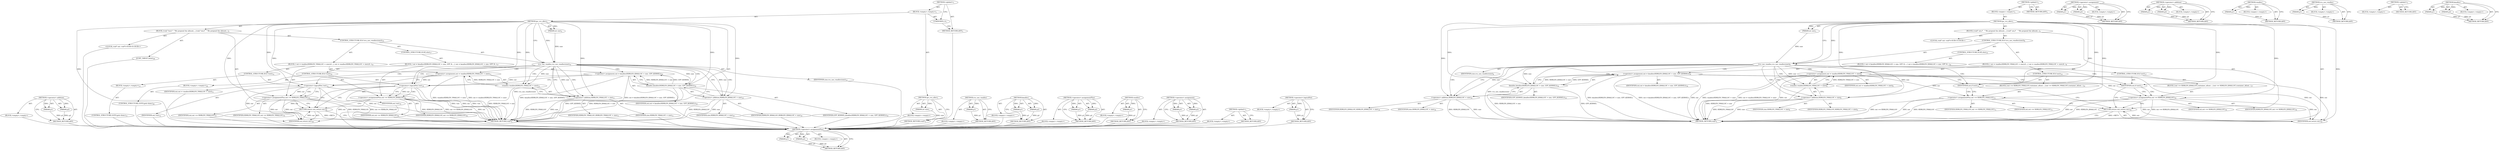 digraph "&lt;operator&gt;.logicalNot" {
vulnerable_82 [label=<(METHOD,&lt;operator&gt;.assignmentPlus)>];
vulnerable_83 [label=<(PARAM,p1)>];
vulnerable_84 [label=<(PARAM,p2)>];
vulnerable_85 [label=<(BLOCK,&lt;empty&gt;,&lt;empty&gt;)>];
vulnerable_86 [label=<(METHOD_RETURN,ANY)>];
vulnerable_6 [label=<(METHOD,&lt;global&gt;)<SUB>1</SUB>>];
vulnerable_7 [label=<(BLOCK,&lt;empty&gt;,&lt;empty&gt;)<SUB>1</SUB>>];
vulnerable_8 [label=<(METHOD,ipc_rcu_alloc)<SUB>1</SUB>>];
vulnerable_9 [label=<(PARAM,int size)<SUB>1</SUB>>];
vulnerable_10 [label=<(BLOCK,{
	void* out;
	/* 
 	 * We prepend the allocati...,{
	void* out;
	/* 
 	 * We prepend the allocati...)<SUB>2</SUB>>];
vulnerable_11 [label="<(LOCAL,void* out: void*)<SUB>3</SUB>>"];
vulnerable_12 [label=<(CONTROL_STRUCTURE,IF,if (rcu_use_vmalloc(size)))<SUB>8</SUB>>];
vulnerable_13 [label=<(rcu_use_vmalloc,rcu_use_vmalloc(size))<SUB>8</SUB>>];
vulnerable_14 [label=<(IDENTIFIER,size,rcu_use_vmalloc(size))<SUB>8</SUB>>];
vulnerable_15 [label=<(BLOCK,{
 		out = vmalloc(HDRLEN_VMALLOC + size);
		if...,{
 		out = vmalloc(HDRLEN_VMALLOC + size);
		if...)<SUB>8</SUB>>];
vulnerable_16 [label=<(&lt;operator&gt;.assignment,out = vmalloc(HDRLEN_VMALLOC + size))<SUB>9</SUB>>];
vulnerable_17 [label=<(IDENTIFIER,out,out = vmalloc(HDRLEN_VMALLOC + size))<SUB>9</SUB>>];
vulnerable_18 [label=<(vmalloc,vmalloc(HDRLEN_VMALLOC + size))<SUB>9</SUB>>];
vulnerable_19 [label=<(&lt;operator&gt;.addition,HDRLEN_VMALLOC + size)<SUB>9</SUB>>];
vulnerable_20 [label=<(IDENTIFIER,HDRLEN_VMALLOC,HDRLEN_VMALLOC + size)<SUB>9</SUB>>];
vulnerable_21 [label=<(IDENTIFIER,size,HDRLEN_VMALLOC + size)<SUB>9</SUB>>];
vulnerable_22 [label=<(CONTROL_STRUCTURE,IF,if (out))<SUB>10</SUB>>];
vulnerable_23 [label=<(IDENTIFIER,out,if (out))<SUB>10</SUB>>];
vulnerable_24 [label=<(BLOCK,{
			out += HDRLEN_VMALLOC;
			container_of(out...,{
			out += HDRLEN_VMALLOC;
			container_of(out...)<SUB>10</SUB>>];
vulnerable_25 [label=<(&lt;operator&gt;.assignmentPlus,out += HDRLEN_VMALLOC)<SUB>11</SUB>>];
vulnerable_26 [label=<(IDENTIFIER,out,out += HDRLEN_VMALLOC)<SUB>11</SUB>>];
vulnerable_27 [label=<(IDENTIFIER,HDRLEN_VMALLOC,out += HDRLEN_VMALLOC)<SUB>11</SUB>>];
vulnerable_28 [label=<(CONTROL_STRUCTURE,ELSE,else)<SUB>15</SUB>>];
vulnerable_29 [label=<(BLOCK,{
 		out = kmalloc(HDRLEN_KMALLOC + size, GFP_K...,{
 		out = kmalloc(HDRLEN_KMALLOC + size, GFP_K...)<SUB>15</SUB>>];
vulnerable_30 [label=<(&lt;operator&gt;.assignment,out = kmalloc(HDRLEN_KMALLOC + size, GFP_KERNEL))<SUB>16</SUB>>];
vulnerable_31 [label=<(IDENTIFIER,out,out = kmalloc(HDRLEN_KMALLOC + size, GFP_KERNEL))<SUB>16</SUB>>];
vulnerable_32 [label=<(kmalloc,kmalloc(HDRLEN_KMALLOC + size, GFP_KERNEL))<SUB>16</SUB>>];
vulnerable_33 [label=<(&lt;operator&gt;.addition,HDRLEN_KMALLOC + size)<SUB>16</SUB>>];
vulnerable_34 [label=<(IDENTIFIER,HDRLEN_KMALLOC,HDRLEN_KMALLOC + size)<SUB>16</SUB>>];
vulnerable_35 [label=<(IDENTIFIER,size,HDRLEN_KMALLOC + size)<SUB>16</SUB>>];
vulnerable_36 [label=<(IDENTIFIER,GFP_KERNEL,kmalloc(HDRLEN_KMALLOC + size, GFP_KERNEL))<SUB>16</SUB>>];
vulnerable_37 [label=<(CONTROL_STRUCTURE,IF,if (out))<SUB>17</SUB>>];
vulnerable_38 [label=<(IDENTIFIER,out,if (out))<SUB>17</SUB>>];
vulnerable_39 [label=<(BLOCK,{
			out += HDRLEN_KMALLOC;
			container_of(out...,{
			out += HDRLEN_KMALLOC;
			container_of(out...)<SUB>17</SUB>>];
vulnerable_40 [label=<(&lt;operator&gt;.assignmentPlus,out += HDRLEN_KMALLOC)<SUB>18</SUB>>];
vulnerable_41 [label=<(IDENTIFIER,out,out += HDRLEN_KMALLOC)<SUB>18</SUB>>];
vulnerable_42 [label=<(IDENTIFIER,HDRLEN_KMALLOC,out += HDRLEN_KMALLOC)<SUB>18</SUB>>];
vulnerable_43 [label=<(RETURN,return out;,return out;)<SUB>24</SUB>>];
vulnerable_44 [label=<(IDENTIFIER,out,return out;)<SUB>24</SUB>>];
vulnerable_45 [label=<(METHOD_RETURN,void*)<SUB>1</SUB>>];
vulnerable_47 [label=<(METHOD_RETURN,ANY)<SUB>1</SUB>>];
vulnerable_68 [label=<(METHOD,&lt;operator&gt;.assignment)>];
vulnerable_69 [label=<(PARAM,p1)>];
vulnerable_70 [label=<(PARAM,p2)>];
vulnerable_71 [label=<(BLOCK,&lt;empty&gt;,&lt;empty&gt;)>];
vulnerable_72 [label=<(METHOD_RETURN,ANY)>];
vulnerable_77 [label=<(METHOD,&lt;operator&gt;.addition)>];
vulnerable_78 [label=<(PARAM,p1)>];
vulnerable_79 [label=<(PARAM,p2)>];
vulnerable_80 [label=<(BLOCK,&lt;empty&gt;,&lt;empty&gt;)>];
vulnerable_81 [label=<(METHOD_RETURN,ANY)>];
vulnerable_73 [label=<(METHOD,vmalloc)>];
vulnerable_74 [label=<(PARAM,p1)>];
vulnerable_75 [label=<(BLOCK,&lt;empty&gt;,&lt;empty&gt;)>];
vulnerable_76 [label=<(METHOD_RETURN,ANY)>];
vulnerable_64 [label=<(METHOD,rcu_use_vmalloc)>];
vulnerable_65 [label=<(PARAM,p1)>];
vulnerable_66 [label=<(BLOCK,&lt;empty&gt;,&lt;empty&gt;)>];
vulnerable_67 [label=<(METHOD_RETURN,ANY)>];
vulnerable_58 [label=<(METHOD,&lt;global&gt;)<SUB>1</SUB>>];
vulnerable_59 [label=<(BLOCK,&lt;empty&gt;,&lt;empty&gt;)>];
vulnerable_60 [label=<(METHOD_RETURN,ANY)>];
vulnerable_87 [label=<(METHOD,kmalloc)>];
vulnerable_88 [label=<(PARAM,p1)>];
vulnerable_89 [label=<(PARAM,p2)>];
vulnerable_90 [label=<(BLOCK,&lt;empty&gt;,&lt;empty&gt;)>];
vulnerable_91 [label=<(METHOD_RETURN,ANY)>];
fixed_88 [label=<(METHOD,&lt;operator&gt;.addition)>];
fixed_89 [label=<(PARAM,p1)>];
fixed_90 [label=<(PARAM,p2)>];
fixed_91 [label=<(BLOCK,&lt;empty&gt;,&lt;empty&gt;)>];
fixed_92 [label=<(METHOD_RETURN,ANY)>];
fixed_6 [label=<(METHOD,&lt;global&gt;)<SUB>1</SUB>>];
fixed_7 [label=<(BLOCK,&lt;empty&gt;,&lt;empty&gt;)<SUB>1</SUB>>];
fixed_8 [label=<(METHOD,ipc_rcu_alloc)<SUB>1</SUB>>];
fixed_9 [label=<(PARAM,int size)<SUB>1</SUB>>];
fixed_10 [label=<(BLOCK,&lt;empty&gt;,&lt;empty&gt;)>];
fixed_11 [label=<(METHOD_RETURN,void*)<SUB>1</SUB>>];
fixed_13 [label=<(UNKNOWN,),))<SUB>1</SUB>>];
fixed_14 [label=<(METHOD,ipc_rcu_alloc)<SUB>2</SUB>>];
fixed_15 [label=<(PARAM,int size)<SUB>2</SUB>>];
fixed_16 [label=<(BLOCK,{
	void *out;

	/*
 	 * We prepend the allocati...,{
	void *out;

	/*
 	 * We prepend the allocati...)<SUB>3</SUB>>];
fixed_17 [label="<(LOCAL,void* out: void*)<SUB>4</SUB>>"];
fixed_18 [label=<(CONTROL_STRUCTURE,IF,if (rcu_use_vmalloc(size)))<SUB>10</SUB>>];
fixed_19 [label=<(rcu_use_vmalloc,rcu_use_vmalloc(size))<SUB>10</SUB>>];
fixed_20 [label=<(IDENTIFIER,size,rcu_use_vmalloc(size))<SUB>10</SUB>>];
fixed_21 [label=<(BLOCK,{
 		out = vmalloc(HDRLEN_VMALLOC + size);
		if...,{
 		out = vmalloc(HDRLEN_VMALLOC + size);
		if...)<SUB>10</SUB>>];
fixed_22 [label=<(&lt;operator&gt;.assignment,out = vmalloc(HDRLEN_VMALLOC + size))<SUB>11</SUB>>];
fixed_23 [label=<(IDENTIFIER,out,out = vmalloc(HDRLEN_VMALLOC + size))<SUB>11</SUB>>];
fixed_24 [label=<(vmalloc,vmalloc(HDRLEN_VMALLOC + size))<SUB>11</SUB>>];
fixed_25 [label=<(&lt;operator&gt;.addition,HDRLEN_VMALLOC + size)<SUB>11</SUB>>];
fixed_26 [label=<(IDENTIFIER,HDRLEN_VMALLOC,HDRLEN_VMALLOC + size)<SUB>11</SUB>>];
fixed_27 [label=<(IDENTIFIER,size,HDRLEN_VMALLOC + size)<SUB>11</SUB>>];
fixed_28 [label=<(CONTROL_STRUCTURE,IF,if (!out))<SUB>12</SUB>>];
fixed_29 [label=<(&lt;operator&gt;.logicalNot,!out)<SUB>12</SUB>>];
fixed_30 [label=<(IDENTIFIER,out,!out)<SUB>12</SUB>>];
fixed_31 [label=<(BLOCK,&lt;empty&gt;,&lt;empty&gt;)<SUB>13</SUB>>];
fixed_32 [label=<(CONTROL_STRUCTURE,GOTO,goto done;)<SUB>13</SUB>>];
fixed_33 [label=<(&lt;operator&gt;.assignmentPlus,out += HDRLEN_VMALLOC)<SUB>15</SUB>>];
fixed_34 [label=<(IDENTIFIER,out,out += HDRLEN_VMALLOC)<SUB>15</SUB>>];
fixed_35 [label=<(IDENTIFIER,HDRLEN_VMALLOC,out += HDRLEN_VMALLOC)<SUB>15</SUB>>];
fixed_36 [label=<(CONTROL_STRUCTURE,ELSE,else)<SUB>17</SUB>>];
fixed_37 [label=<(BLOCK,{
 		out = kmalloc(HDRLEN_KMALLOC + size, GFP_K...,{
 		out = kmalloc(HDRLEN_KMALLOC + size, GFP_K...)<SUB>17</SUB>>];
fixed_38 [label=<(&lt;operator&gt;.assignment,out = kmalloc(HDRLEN_KMALLOC + size, GFP_KERNEL))<SUB>18</SUB>>];
fixed_39 [label=<(IDENTIFIER,out,out = kmalloc(HDRLEN_KMALLOC + size, GFP_KERNEL))<SUB>18</SUB>>];
fixed_40 [label=<(kmalloc,kmalloc(HDRLEN_KMALLOC + size, GFP_KERNEL))<SUB>18</SUB>>];
fixed_41 [label=<(&lt;operator&gt;.addition,HDRLEN_KMALLOC + size)<SUB>18</SUB>>];
fixed_42 [label=<(IDENTIFIER,HDRLEN_KMALLOC,HDRLEN_KMALLOC + size)<SUB>18</SUB>>];
fixed_43 [label=<(IDENTIFIER,size,HDRLEN_KMALLOC + size)<SUB>18</SUB>>];
fixed_44 [label=<(IDENTIFIER,GFP_KERNEL,kmalloc(HDRLEN_KMALLOC + size, GFP_KERNEL))<SUB>18</SUB>>];
fixed_45 [label=<(CONTROL_STRUCTURE,IF,if (!out))<SUB>19</SUB>>];
fixed_46 [label=<(&lt;operator&gt;.logicalNot,!out)<SUB>19</SUB>>];
fixed_47 [label=<(IDENTIFIER,out,!out)<SUB>19</SUB>>];
fixed_48 [label=<(BLOCK,&lt;empty&gt;,&lt;empty&gt;)<SUB>20</SUB>>];
fixed_49 [label=<(CONTROL_STRUCTURE,GOTO,goto done;)<SUB>20</SUB>>];
fixed_50 [label=<(&lt;operator&gt;.assignmentPlus,out += HDRLEN_KMALLOC)<SUB>22</SUB>>];
fixed_51 [label=<(IDENTIFIER,out,out += HDRLEN_KMALLOC)<SUB>22</SUB>>];
fixed_52 [label=<(IDENTIFIER,HDRLEN_KMALLOC,out += HDRLEN_KMALLOC)<SUB>22</SUB>>];
fixed_53 [label=<(JUMP_TARGET,done)<SUB>28</SUB>>];
fixed_54 [label=<(RETURN,return out;,return out;)<SUB>29</SUB>>];
fixed_55 [label=<(IDENTIFIER,out,return out;)<SUB>29</SUB>>];
fixed_56 [label=<(METHOD_RETURN,void*)<SUB>2</SUB>>];
fixed_58 [label=<(METHOD_RETURN,ANY)<SUB>1</SUB>>];
fixed_75 [label=<(METHOD,rcu_use_vmalloc)>];
fixed_76 [label=<(PARAM,p1)>];
fixed_77 [label=<(BLOCK,&lt;empty&gt;,&lt;empty&gt;)>];
fixed_78 [label=<(METHOD_RETURN,ANY)>];
fixed_102 [label=<(METHOD,kmalloc)>];
fixed_103 [label=<(PARAM,p1)>];
fixed_104 [label=<(PARAM,p2)>];
fixed_105 [label=<(BLOCK,&lt;empty&gt;,&lt;empty&gt;)>];
fixed_106 [label=<(METHOD_RETURN,ANY)>];
fixed_97 [label=<(METHOD,&lt;operator&gt;.assignmentPlus)>];
fixed_98 [label=<(PARAM,p1)>];
fixed_99 [label=<(PARAM,p2)>];
fixed_100 [label=<(BLOCK,&lt;empty&gt;,&lt;empty&gt;)>];
fixed_101 [label=<(METHOD_RETURN,ANY)>];
fixed_84 [label=<(METHOD,vmalloc)>];
fixed_85 [label=<(PARAM,p1)>];
fixed_86 [label=<(BLOCK,&lt;empty&gt;,&lt;empty&gt;)>];
fixed_87 [label=<(METHOD_RETURN,ANY)>];
fixed_79 [label=<(METHOD,&lt;operator&gt;.assignment)>];
fixed_80 [label=<(PARAM,p1)>];
fixed_81 [label=<(PARAM,p2)>];
fixed_82 [label=<(BLOCK,&lt;empty&gt;,&lt;empty&gt;)>];
fixed_83 [label=<(METHOD_RETURN,ANY)>];
fixed_69 [label=<(METHOD,&lt;global&gt;)<SUB>1</SUB>>];
fixed_70 [label=<(BLOCK,&lt;empty&gt;,&lt;empty&gt;)>];
fixed_71 [label=<(METHOD_RETURN,ANY)>];
fixed_93 [label=<(METHOD,&lt;operator&gt;.logicalNot)>];
fixed_94 [label=<(PARAM,p1)>];
fixed_95 [label=<(BLOCK,&lt;empty&gt;,&lt;empty&gt;)>];
fixed_96 [label=<(METHOD_RETURN,ANY)>];
vulnerable_82 -> vulnerable_83  [key=0, label="AST: "];
vulnerable_82 -> vulnerable_83  [key=1, label="DDG: "];
vulnerable_82 -> vulnerable_85  [key=0, label="AST: "];
vulnerable_82 -> vulnerable_84  [key=0, label="AST: "];
vulnerable_82 -> vulnerable_84  [key=1, label="DDG: "];
vulnerable_82 -> vulnerable_86  [key=0, label="AST: "];
vulnerable_82 -> vulnerable_86  [key=1, label="CFG: "];
vulnerable_83 -> vulnerable_86  [key=0, label="DDG: p1"];
vulnerable_84 -> vulnerable_86  [key=0, label="DDG: p2"];
vulnerable_6 -> vulnerable_7  [key=0, label="AST: "];
vulnerable_6 -> vulnerable_47  [key=0, label="AST: "];
vulnerable_6 -> vulnerable_47  [key=1, label="CFG: "];
vulnerable_7 -> vulnerable_8  [key=0, label="AST: "];
vulnerable_8 -> vulnerable_9  [key=0, label="AST: "];
vulnerable_8 -> vulnerable_9  [key=1, label="DDG: "];
vulnerable_8 -> vulnerable_10  [key=0, label="AST: "];
vulnerable_8 -> vulnerable_45  [key=0, label="AST: "];
vulnerable_8 -> vulnerable_13  [key=0, label="CFG: "];
vulnerable_8 -> vulnerable_13  [key=1, label="DDG: "];
vulnerable_8 -> vulnerable_44  [key=0, label="DDG: "];
vulnerable_8 -> vulnerable_23  [key=0, label="DDG: "];
vulnerable_8 -> vulnerable_18  [key=0, label="DDG: "];
vulnerable_8 -> vulnerable_25  [key=0, label="DDG: "];
vulnerable_8 -> vulnerable_38  [key=0, label="DDG: "];
vulnerable_8 -> vulnerable_19  [key=0, label="DDG: "];
vulnerable_8 -> vulnerable_32  [key=0, label="DDG: "];
vulnerable_8 -> vulnerable_40  [key=0, label="DDG: "];
vulnerable_8 -> vulnerable_33  [key=0, label="DDG: "];
vulnerable_9 -> vulnerable_13  [key=0, label="DDG: size"];
vulnerable_10 -> vulnerable_11  [key=0, label="AST: "];
vulnerable_10 -> vulnerable_12  [key=0, label="AST: "];
vulnerable_10 -> vulnerable_43  [key=0, label="AST: "];
vulnerable_12 -> vulnerable_13  [key=0, label="AST: "];
vulnerable_12 -> vulnerable_15  [key=0, label="AST: "];
vulnerable_12 -> vulnerable_28  [key=0, label="AST: "];
vulnerable_13 -> vulnerable_14  [key=0, label="AST: "];
vulnerable_13 -> vulnerable_19  [key=0, label="CFG: "];
vulnerable_13 -> vulnerable_19  [key=1, label="DDG: size"];
vulnerable_13 -> vulnerable_19  [key=2, label="CDG: "];
vulnerable_13 -> vulnerable_33  [key=0, label="CFG: "];
vulnerable_13 -> vulnerable_33  [key=1, label="DDG: size"];
vulnerable_13 -> vulnerable_33  [key=2, label="CDG: "];
vulnerable_13 -> vulnerable_45  [key=0, label="DDG: rcu_use_vmalloc(size)"];
vulnerable_13 -> vulnerable_18  [key=0, label="DDG: size"];
vulnerable_13 -> vulnerable_18  [key=1, label="CDG: "];
vulnerable_13 -> vulnerable_32  [key=0, label="DDG: size"];
vulnerable_13 -> vulnerable_32  [key=1, label="CDG: "];
vulnerable_13 -> vulnerable_16  [key=0, label="CDG: "];
vulnerable_13 -> vulnerable_30  [key=0, label="CDG: "];
vulnerable_13 -> vulnerable_23  [key=0, label="CDG: "];
vulnerable_13 -> vulnerable_38  [key=0, label="CDG: "];
vulnerable_15 -> vulnerable_16  [key=0, label="AST: "];
vulnerable_15 -> vulnerable_22  [key=0, label="AST: "];
vulnerable_16 -> vulnerable_17  [key=0, label="AST: "];
vulnerable_16 -> vulnerable_18  [key=0, label="AST: "];
vulnerable_16 -> vulnerable_23  [key=0, label="CFG: "];
vulnerable_16 -> vulnerable_45  [key=0, label="DDG: out"];
vulnerable_16 -> vulnerable_45  [key=1, label="DDG: vmalloc(HDRLEN_VMALLOC + size)"];
vulnerable_16 -> vulnerable_45  [key=2, label="DDG: out = vmalloc(HDRLEN_VMALLOC + size)"];
vulnerable_16 -> vulnerable_44  [key=0, label="DDG: out"];
vulnerable_16 -> vulnerable_25  [key=0, label="DDG: out"];
vulnerable_18 -> vulnerable_19  [key=0, label="AST: "];
vulnerable_18 -> vulnerable_16  [key=0, label="CFG: "];
vulnerable_18 -> vulnerable_16  [key=1, label="DDG: HDRLEN_VMALLOC + size"];
vulnerable_18 -> vulnerable_45  [key=0, label="DDG: HDRLEN_VMALLOC + size"];
vulnerable_19 -> vulnerable_20  [key=0, label="AST: "];
vulnerable_19 -> vulnerable_21  [key=0, label="AST: "];
vulnerable_19 -> vulnerable_18  [key=0, label="CFG: "];
vulnerable_19 -> vulnerable_45  [key=0, label="DDG: HDRLEN_VMALLOC"];
vulnerable_19 -> vulnerable_45  [key=1, label="DDG: size"];
vulnerable_22 -> vulnerable_23  [key=0, label="AST: "];
vulnerable_22 -> vulnerable_24  [key=0, label="AST: "];
vulnerable_23 -> vulnerable_25  [key=0, label="CFG: "];
vulnerable_23 -> vulnerable_25  [key=1, label="CDG: "];
vulnerable_23 -> vulnerable_43  [key=0, label="CFG: "];
vulnerable_24 -> vulnerable_25  [key=0, label="AST: "];
vulnerable_25 -> vulnerable_26  [key=0, label="AST: "];
vulnerable_25 -> vulnerable_27  [key=0, label="AST: "];
vulnerable_25 -> vulnerable_43  [key=0, label="CFG: "];
vulnerable_25 -> vulnerable_45  [key=0, label="DDG: out"];
vulnerable_25 -> vulnerable_45  [key=1, label="DDG: HDRLEN_VMALLOC"];
vulnerable_25 -> vulnerable_45  [key=2, label="DDG: out += HDRLEN_VMALLOC"];
vulnerable_25 -> vulnerable_44  [key=0, label="DDG: out"];
vulnerable_28 -> vulnerable_29  [key=0, label="AST: "];
vulnerable_29 -> vulnerable_30  [key=0, label="AST: "];
vulnerable_29 -> vulnerable_37  [key=0, label="AST: "];
vulnerable_30 -> vulnerable_31  [key=0, label="AST: "];
vulnerable_30 -> vulnerable_32  [key=0, label="AST: "];
vulnerable_30 -> vulnerable_38  [key=0, label="CFG: "];
vulnerable_30 -> vulnerable_45  [key=0, label="DDG: out"];
vulnerable_30 -> vulnerable_45  [key=1, label="DDG: kmalloc(HDRLEN_KMALLOC + size, GFP_KERNEL)"];
vulnerable_30 -> vulnerable_45  [key=2, label="DDG: out = kmalloc(HDRLEN_KMALLOC + size, GFP_KERNEL)"];
vulnerable_30 -> vulnerable_44  [key=0, label="DDG: out"];
vulnerable_30 -> vulnerable_40  [key=0, label="DDG: out"];
vulnerable_32 -> vulnerable_33  [key=0, label="AST: "];
vulnerable_32 -> vulnerable_36  [key=0, label="AST: "];
vulnerable_32 -> vulnerable_30  [key=0, label="CFG: "];
vulnerable_32 -> vulnerable_30  [key=1, label="DDG: HDRLEN_KMALLOC + size"];
vulnerable_32 -> vulnerable_30  [key=2, label="DDG: GFP_KERNEL"];
vulnerable_32 -> vulnerable_45  [key=0, label="DDG: HDRLEN_KMALLOC + size"];
vulnerable_32 -> vulnerable_45  [key=1, label="DDG: GFP_KERNEL"];
vulnerable_33 -> vulnerable_34  [key=0, label="AST: "];
vulnerable_33 -> vulnerable_35  [key=0, label="AST: "];
vulnerable_33 -> vulnerable_32  [key=0, label="CFG: "];
vulnerable_33 -> vulnerable_45  [key=0, label="DDG: HDRLEN_KMALLOC"];
vulnerable_33 -> vulnerable_45  [key=1, label="DDG: size"];
vulnerable_37 -> vulnerable_38  [key=0, label="AST: "];
vulnerable_37 -> vulnerable_39  [key=0, label="AST: "];
vulnerable_38 -> vulnerable_40  [key=0, label="CFG: "];
vulnerable_38 -> vulnerable_40  [key=1, label="CDG: "];
vulnerable_38 -> vulnerable_43  [key=0, label="CFG: "];
vulnerable_39 -> vulnerable_40  [key=0, label="AST: "];
vulnerable_40 -> vulnerable_41  [key=0, label="AST: "];
vulnerable_40 -> vulnerable_42  [key=0, label="AST: "];
vulnerable_40 -> vulnerable_43  [key=0, label="CFG: "];
vulnerable_40 -> vulnerable_45  [key=0, label="DDG: out"];
vulnerable_40 -> vulnerable_45  [key=1, label="DDG: HDRLEN_KMALLOC"];
vulnerable_40 -> vulnerable_45  [key=2, label="DDG: out += HDRLEN_KMALLOC"];
vulnerable_40 -> vulnerable_44  [key=0, label="DDG: out"];
vulnerable_43 -> vulnerable_44  [key=0, label="AST: "];
vulnerable_43 -> vulnerable_45  [key=0, label="CFG: "];
vulnerable_43 -> vulnerable_45  [key=1, label="DDG: &lt;RET&gt;"];
vulnerable_44 -> vulnerable_43  [key=0, label="DDG: out"];
vulnerable_68 -> vulnerable_69  [key=0, label="AST: "];
vulnerable_68 -> vulnerable_69  [key=1, label="DDG: "];
vulnerable_68 -> vulnerable_71  [key=0, label="AST: "];
vulnerable_68 -> vulnerable_70  [key=0, label="AST: "];
vulnerable_68 -> vulnerable_70  [key=1, label="DDG: "];
vulnerable_68 -> vulnerable_72  [key=0, label="AST: "];
vulnerable_68 -> vulnerable_72  [key=1, label="CFG: "];
vulnerable_69 -> vulnerable_72  [key=0, label="DDG: p1"];
vulnerable_70 -> vulnerable_72  [key=0, label="DDG: p2"];
vulnerable_77 -> vulnerable_78  [key=0, label="AST: "];
vulnerable_77 -> vulnerable_78  [key=1, label="DDG: "];
vulnerable_77 -> vulnerable_80  [key=0, label="AST: "];
vulnerable_77 -> vulnerable_79  [key=0, label="AST: "];
vulnerable_77 -> vulnerable_79  [key=1, label="DDG: "];
vulnerable_77 -> vulnerable_81  [key=0, label="AST: "];
vulnerable_77 -> vulnerable_81  [key=1, label="CFG: "];
vulnerable_78 -> vulnerable_81  [key=0, label="DDG: p1"];
vulnerable_79 -> vulnerable_81  [key=0, label="DDG: p2"];
vulnerable_73 -> vulnerable_74  [key=0, label="AST: "];
vulnerable_73 -> vulnerable_74  [key=1, label="DDG: "];
vulnerable_73 -> vulnerable_75  [key=0, label="AST: "];
vulnerable_73 -> vulnerable_76  [key=0, label="AST: "];
vulnerable_73 -> vulnerable_76  [key=1, label="CFG: "];
vulnerable_74 -> vulnerable_76  [key=0, label="DDG: p1"];
vulnerable_64 -> vulnerable_65  [key=0, label="AST: "];
vulnerable_64 -> vulnerable_65  [key=1, label="DDG: "];
vulnerable_64 -> vulnerable_66  [key=0, label="AST: "];
vulnerable_64 -> vulnerable_67  [key=0, label="AST: "];
vulnerable_64 -> vulnerable_67  [key=1, label="CFG: "];
vulnerable_65 -> vulnerable_67  [key=0, label="DDG: p1"];
vulnerable_58 -> vulnerable_59  [key=0, label="AST: "];
vulnerable_58 -> vulnerable_60  [key=0, label="AST: "];
vulnerable_58 -> vulnerable_60  [key=1, label="CFG: "];
vulnerable_87 -> vulnerable_88  [key=0, label="AST: "];
vulnerable_87 -> vulnerable_88  [key=1, label="DDG: "];
vulnerable_87 -> vulnerable_90  [key=0, label="AST: "];
vulnerable_87 -> vulnerable_89  [key=0, label="AST: "];
vulnerable_87 -> vulnerable_89  [key=1, label="DDG: "];
vulnerable_87 -> vulnerable_91  [key=0, label="AST: "];
vulnerable_87 -> vulnerable_91  [key=1, label="CFG: "];
vulnerable_88 -> vulnerable_91  [key=0, label="DDG: p1"];
vulnerable_89 -> vulnerable_91  [key=0, label="DDG: p2"];
fixed_88 -> fixed_89  [key=0, label="AST: "];
fixed_88 -> fixed_89  [key=1, label="DDG: "];
fixed_88 -> fixed_91  [key=0, label="AST: "];
fixed_88 -> fixed_90  [key=0, label="AST: "];
fixed_88 -> fixed_90  [key=1, label="DDG: "];
fixed_88 -> fixed_92  [key=0, label="AST: "];
fixed_88 -> fixed_92  [key=1, label="CFG: "];
fixed_89 -> fixed_92  [key=0, label="DDG: p1"];
fixed_90 -> fixed_92  [key=0, label="DDG: p2"];
fixed_91 -> vulnerable_82  [key=0];
fixed_92 -> vulnerable_82  [key=0];
fixed_6 -> fixed_7  [key=0, label="AST: "];
fixed_6 -> fixed_58  [key=0, label="AST: "];
fixed_6 -> fixed_13  [key=0, label="CFG: "];
fixed_7 -> fixed_8  [key=0, label="AST: "];
fixed_7 -> fixed_13  [key=0, label="AST: "];
fixed_7 -> fixed_14  [key=0, label="AST: "];
fixed_8 -> fixed_9  [key=0, label="AST: "];
fixed_8 -> fixed_9  [key=1, label="DDG: "];
fixed_8 -> fixed_10  [key=0, label="AST: "];
fixed_8 -> fixed_11  [key=0, label="AST: "];
fixed_8 -> fixed_11  [key=1, label="CFG: "];
fixed_9 -> fixed_11  [key=0, label="DDG: size"];
fixed_10 -> vulnerable_82  [key=0];
fixed_11 -> vulnerable_82  [key=0];
fixed_13 -> fixed_58  [key=0, label="CFG: "];
fixed_14 -> fixed_15  [key=0, label="AST: "];
fixed_14 -> fixed_15  [key=1, label="DDG: "];
fixed_14 -> fixed_16  [key=0, label="AST: "];
fixed_14 -> fixed_56  [key=0, label="AST: "];
fixed_14 -> fixed_19  [key=0, label="CFG: "];
fixed_14 -> fixed_19  [key=1, label="DDG: "];
fixed_14 -> fixed_55  [key=0, label="DDG: "];
fixed_14 -> fixed_33  [key=0, label="DDG: "];
fixed_14 -> fixed_50  [key=0, label="DDG: "];
fixed_14 -> fixed_24  [key=0, label="DDG: "];
fixed_14 -> fixed_29  [key=0, label="DDG: "];
fixed_14 -> fixed_25  [key=0, label="DDG: "];
fixed_14 -> fixed_40  [key=0, label="DDG: "];
fixed_14 -> fixed_46  [key=0, label="DDG: "];
fixed_14 -> fixed_41  [key=0, label="DDG: "];
fixed_15 -> fixed_19  [key=0, label="DDG: size"];
fixed_16 -> fixed_17  [key=0, label="AST: "];
fixed_16 -> fixed_18  [key=0, label="AST: "];
fixed_16 -> fixed_53  [key=0, label="AST: "];
fixed_16 -> fixed_54  [key=0, label="AST: "];
fixed_17 -> vulnerable_82  [key=0];
fixed_18 -> fixed_19  [key=0, label="AST: "];
fixed_18 -> fixed_21  [key=0, label="AST: "];
fixed_18 -> fixed_36  [key=0, label="AST: "];
fixed_19 -> fixed_20  [key=0, label="AST: "];
fixed_19 -> fixed_25  [key=0, label="CFG: "];
fixed_19 -> fixed_25  [key=1, label="DDG: size"];
fixed_19 -> fixed_25  [key=2, label="CDG: "];
fixed_19 -> fixed_41  [key=0, label="CFG: "];
fixed_19 -> fixed_41  [key=1, label="DDG: size"];
fixed_19 -> fixed_41  [key=2, label="CDG: "];
fixed_19 -> fixed_56  [key=0, label="DDG: rcu_use_vmalloc(size)"];
fixed_19 -> fixed_24  [key=0, label="DDG: size"];
fixed_19 -> fixed_24  [key=1, label="CDG: "];
fixed_19 -> fixed_40  [key=0, label="DDG: size"];
fixed_19 -> fixed_40  [key=1, label="CDG: "];
fixed_19 -> fixed_46  [key=0, label="CDG: "];
fixed_19 -> fixed_38  [key=0, label="CDG: "];
fixed_19 -> fixed_22  [key=0, label="CDG: "];
fixed_19 -> fixed_29  [key=0, label="CDG: "];
fixed_20 -> vulnerable_82  [key=0];
fixed_21 -> fixed_22  [key=0, label="AST: "];
fixed_21 -> fixed_28  [key=0, label="AST: "];
fixed_21 -> fixed_33  [key=0, label="AST: "];
fixed_22 -> fixed_23  [key=0, label="AST: "];
fixed_22 -> fixed_24  [key=0, label="AST: "];
fixed_22 -> fixed_29  [key=0, label="CFG: "];
fixed_22 -> fixed_29  [key=1, label="DDG: out"];
fixed_22 -> fixed_56  [key=0, label="DDG: vmalloc(HDRLEN_VMALLOC + size)"];
fixed_22 -> fixed_56  [key=1, label="DDG: out = vmalloc(HDRLEN_VMALLOC + size)"];
fixed_23 -> vulnerable_82  [key=0];
fixed_24 -> fixed_25  [key=0, label="AST: "];
fixed_24 -> fixed_22  [key=0, label="CFG: "];
fixed_24 -> fixed_22  [key=1, label="DDG: HDRLEN_VMALLOC + size"];
fixed_24 -> fixed_56  [key=0, label="DDG: HDRLEN_VMALLOC + size"];
fixed_25 -> fixed_26  [key=0, label="AST: "];
fixed_25 -> fixed_27  [key=0, label="AST: "];
fixed_25 -> fixed_24  [key=0, label="CFG: "];
fixed_25 -> fixed_56  [key=0, label="DDG: HDRLEN_VMALLOC"];
fixed_25 -> fixed_56  [key=1, label="DDG: size"];
fixed_26 -> vulnerable_82  [key=0];
fixed_27 -> vulnerable_82  [key=0];
fixed_28 -> fixed_29  [key=0, label="AST: "];
fixed_28 -> fixed_31  [key=0, label="AST: "];
fixed_29 -> fixed_30  [key=0, label="AST: "];
fixed_29 -> fixed_54  [key=0, label="CFG: "];
fixed_29 -> fixed_33  [key=0, label="CFG: "];
fixed_29 -> fixed_33  [key=1, label="DDG: out"];
fixed_29 -> fixed_33  [key=2, label="CDG: "];
fixed_29 -> fixed_56  [key=0, label="DDG: out"];
fixed_29 -> fixed_56  [key=1, label="DDG: !out"];
fixed_29 -> fixed_55  [key=0, label="DDG: out"];
fixed_30 -> vulnerable_82  [key=0];
fixed_31 -> fixed_32  [key=0, label="AST: "];
fixed_32 -> vulnerable_82  [key=0];
fixed_33 -> fixed_34  [key=0, label="AST: "];
fixed_33 -> fixed_35  [key=0, label="AST: "];
fixed_33 -> fixed_54  [key=0, label="CFG: "];
fixed_33 -> fixed_56  [key=0, label="DDG: out"];
fixed_33 -> fixed_56  [key=1, label="DDG: HDRLEN_VMALLOC"];
fixed_33 -> fixed_56  [key=2, label="DDG: out += HDRLEN_VMALLOC"];
fixed_33 -> fixed_55  [key=0, label="DDG: out"];
fixed_34 -> vulnerable_82  [key=0];
fixed_35 -> vulnerable_82  [key=0];
fixed_36 -> fixed_37  [key=0, label="AST: "];
fixed_37 -> fixed_38  [key=0, label="AST: "];
fixed_37 -> fixed_45  [key=0, label="AST: "];
fixed_37 -> fixed_50  [key=0, label="AST: "];
fixed_38 -> fixed_39  [key=0, label="AST: "];
fixed_38 -> fixed_40  [key=0, label="AST: "];
fixed_38 -> fixed_46  [key=0, label="CFG: "];
fixed_38 -> fixed_46  [key=1, label="DDG: out"];
fixed_38 -> fixed_56  [key=0, label="DDG: kmalloc(HDRLEN_KMALLOC + size, GFP_KERNEL)"];
fixed_38 -> fixed_56  [key=1, label="DDG: out = kmalloc(HDRLEN_KMALLOC + size, GFP_KERNEL)"];
fixed_39 -> vulnerable_82  [key=0];
fixed_40 -> fixed_41  [key=0, label="AST: "];
fixed_40 -> fixed_44  [key=0, label="AST: "];
fixed_40 -> fixed_38  [key=0, label="CFG: "];
fixed_40 -> fixed_38  [key=1, label="DDG: HDRLEN_KMALLOC + size"];
fixed_40 -> fixed_38  [key=2, label="DDG: GFP_KERNEL"];
fixed_40 -> fixed_56  [key=0, label="DDG: HDRLEN_KMALLOC + size"];
fixed_40 -> fixed_56  [key=1, label="DDG: GFP_KERNEL"];
fixed_41 -> fixed_42  [key=0, label="AST: "];
fixed_41 -> fixed_43  [key=0, label="AST: "];
fixed_41 -> fixed_40  [key=0, label="CFG: "];
fixed_41 -> fixed_56  [key=0, label="DDG: HDRLEN_KMALLOC"];
fixed_41 -> fixed_56  [key=1, label="DDG: size"];
fixed_42 -> vulnerable_82  [key=0];
fixed_43 -> vulnerable_82  [key=0];
fixed_44 -> vulnerable_82  [key=0];
fixed_45 -> fixed_46  [key=0, label="AST: "];
fixed_45 -> fixed_48  [key=0, label="AST: "];
fixed_46 -> fixed_47  [key=0, label="AST: "];
fixed_46 -> fixed_54  [key=0, label="CFG: "];
fixed_46 -> fixed_50  [key=0, label="CFG: "];
fixed_46 -> fixed_50  [key=1, label="DDG: out"];
fixed_46 -> fixed_50  [key=2, label="CDG: "];
fixed_46 -> fixed_56  [key=0, label="DDG: out"];
fixed_46 -> fixed_56  [key=1, label="DDG: !out"];
fixed_46 -> fixed_55  [key=0, label="DDG: out"];
fixed_47 -> vulnerable_82  [key=0];
fixed_48 -> fixed_49  [key=0, label="AST: "];
fixed_49 -> vulnerable_82  [key=0];
fixed_50 -> fixed_51  [key=0, label="AST: "];
fixed_50 -> fixed_52  [key=0, label="AST: "];
fixed_50 -> fixed_54  [key=0, label="CFG: "];
fixed_50 -> fixed_56  [key=0, label="DDG: out"];
fixed_50 -> fixed_56  [key=1, label="DDG: HDRLEN_KMALLOC"];
fixed_50 -> fixed_56  [key=2, label="DDG: out += HDRLEN_KMALLOC"];
fixed_50 -> fixed_55  [key=0, label="DDG: out"];
fixed_51 -> vulnerable_82  [key=0];
fixed_52 -> vulnerable_82  [key=0];
fixed_53 -> vulnerable_82  [key=0];
fixed_54 -> fixed_55  [key=0, label="AST: "];
fixed_54 -> fixed_56  [key=0, label="CFG: "];
fixed_54 -> fixed_56  [key=1, label="DDG: &lt;RET&gt;"];
fixed_55 -> fixed_54  [key=0, label="DDG: out"];
fixed_56 -> vulnerable_82  [key=0];
fixed_58 -> vulnerable_82  [key=0];
fixed_75 -> fixed_76  [key=0, label="AST: "];
fixed_75 -> fixed_76  [key=1, label="DDG: "];
fixed_75 -> fixed_77  [key=0, label="AST: "];
fixed_75 -> fixed_78  [key=0, label="AST: "];
fixed_75 -> fixed_78  [key=1, label="CFG: "];
fixed_76 -> fixed_78  [key=0, label="DDG: p1"];
fixed_77 -> vulnerable_82  [key=0];
fixed_78 -> vulnerable_82  [key=0];
fixed_102 -> fixed_103  [key=0, label="AST: "];
fixed_102 -> fixed_103  [key=1, label="DDG: "];
fixed_102 -> fixed_105  [key=0, label="AST: "];
fixed_102 -> fixed_104  [key=0, label="AST: "];
fixed_102 -> fixed_104  [key=1, label="DDG: "];
fixed_102 -> fixed_106  [key=0, label="AST: "];
fixed_102 -> fixed_106  [key=1, label="CFG: "];
fixed_103 -> fixed_106  [key=0, label="DDG: p1"];
fixed_104 -> fixed_106  [key=0, label="DDG: p2"];
fixed_105 -> vulnerable_82  [key=0];
fixed_106 -> vulnerable_82  [key=0];
fixed_97 -> fixed_98  [key=0, label="AST: "];
fixed_97 -> fixed_98  [key=1, label="DDG: "];
fixed_97 -> fixed_100  [key=0, label="AST: "];
fixed_97 -> fixed_99  [key=0, label="AST: "];
fixed_97 -> fixed_99  [key=1, label="DDG: "];
fixed_97 -> fixed_101  [key=0, label="AST: "];
fixed_97 -> fixed_101  [key=1, label="CFG: "];
fixed_98 -> fixed_101  [key=0, label="DDG: p1"];
fixed_99 -> fixed_101  [key=0, label="DDG: p2"];
fixed_100 -> vulnerable_82  [key=0];
fixed_101 -> vulnerable_82  [key=0];
fixed_84 -> fixed_85  [key=0, label="AST: "];
fixed_84 -> fixed_85  [key=1, label="DDG: "];
fixed_84 -> fixed_86  [key=0, label="AST: "];
fixed_84 -> fixed_87  [key=0, label="AST: "];
fixed_84 -> fixed_87  [key=1, label="CFG: "];
fixed_85 -> fixed_87  [key=0, label="DDG: p1"];
fixed_86 -> vulnerable_82  [key=0];
fixed_87 -> vulnerable_82  [key=0];
fixed_79 -> fixed_80  [key=0, label="AST: "];
fixed_79 -> fixed_80  [key=1, label="DDG: "];
fixed_79 -> fixed_82  [key=0, label="AST: "];
fixed_79 -> fixed_81  [key=0, label="AST: "];
fixed_79 -> fixed_81  [key=1, label="DDG: "];
fixed_79 -> fixed_83  [key=0, label="AST: "];
fixed_79 -> fixed_83  [key=1, label="CFG: "];
fixed_80 -> fixed_83  [key=0, label="DDG: p1"];
fixed_81 -> fixed_83  [key=0, label="DDG: p2"];
fixed_82 -> vulnerable_82  [key=0];
fixed_83 -> vulnerable_82  [key=0];
fixed_69 -> fixed_70  [key=0, label="AST: "];
fixed_69 -> fixed_71  [key=0, label="AST: "];
fixed_69 -> fixed_71  [key=1, label="CFG: "];
fixed_70 -> vulnerable_82  [key=0];
fixed_71 -> vulnerable_82  [key=0];
fixed_93 -> fixed_94  [key=0, label="AST: "];
fixed_93 -> fixed_94  [key=1, label="DDG: "];
fixed_93 -> fixed_95  [key=0, label="AST: "];
fixed_93 -> fixed_96  [key=0, label="AST: "];
fixed_93 -> fixed_96  [key=1, label="CFG: "];
fixed_94 -> fixed_96  [key=0, label="DDG: p1"];
fixed_95 -> vulnerable_82  [key=0];
fixed_96 -> vulnerable_82  [key=0];
}
